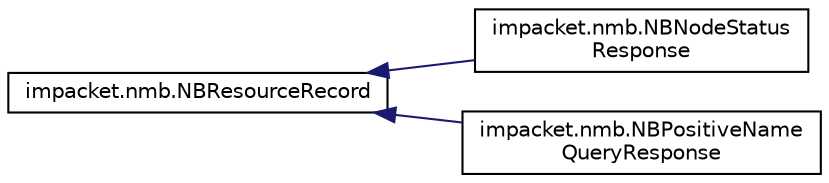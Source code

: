 digraph "Graphical Class Hierarchy"
{
  edge [fontname="Helvetica",fontsize="10",labelfontname="Helvetica",labelfontsize="10"];
  node [fontname="Helvetica",fontsize="10",shape=record];
  rankdir="LR";
  Node0 [label="impacket.nmb.NBResourceRecord",height=0.2,width=0.4,color="black", fillcolor="white", style="filled",URL="$classimpacket_1_1nmb_1_1_n_b_resource_record.html"];
  Node0 -> Node1 [dir="back",color="midnightblue",fontsize="10",style="solid",fontname="Helvetica"];
  Node1 [label="impacket.nmb.NBNodeStatus\lResponse",height=0.2,width=0.4,color="black", fillcolor="white", style="filled",URL="$classimpacket_1_1nmb_1_1_n_b_node_status_response.html"];
  Node0 -> Node2 [dir="back",color="midnightblue",fontsize="10",style="solid",fontname="Helvetica"];
  Node2 [label="impacket.nmb.NBPositiveName\lQueryResponse",height=0.2,width=0.4,color="black", fillcolor="white", style="filled",URL="$classimpacket_1_1nmb_1_1_n_b_positive_name_query_response.html"];
}
